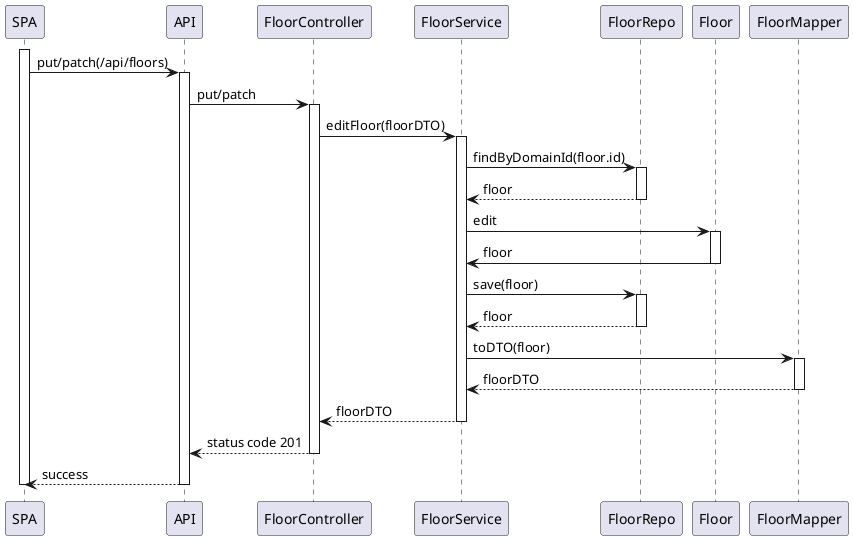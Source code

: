 @startuml

activate SPA
SPA -> API : put/patch(/api/floors)
activate API

API -> FloorController : put/patch
activate FloorController

FloorController -> FloorService : editFloor(floorDTO)
activate FloorService

FloorService -> FloorRepo : findByDomainId(floor.id)
activate FloorRepo
FloorRepo --> FloorService : floor
deactivate FloorRepo

FloorService -> Floor : edit
activate Floor
Floor -> FloorService: floor
deactivate

FloorService -> FloorRepo : save(floor)
activate FloorRepo
FloorRepo --> FloorService : floor
deactivate FloorRepo

FloorService -> FloorMapper : toDTO(floor)
activate FloorMapper
FloorMapper --> FloorService : floorDTO
deactivate FloorMapper

FloorService --> FloorController : floorDTO
deactivate FloorService

FloorController --> API : status code 201
deactivate FloorController

API --> SPA : success
deactivate API

deactivate SPA

@enduml

